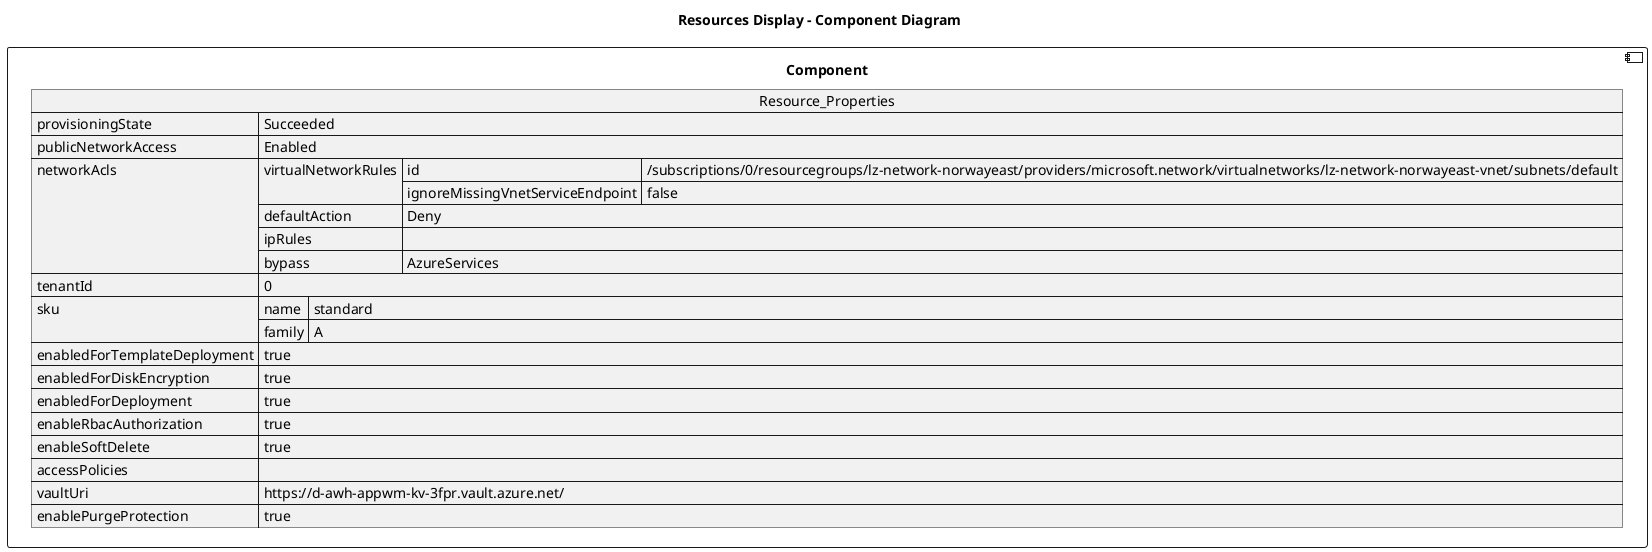 @startuml

title Resources Display - Component Diagram

component Component {

json  Resource_Properties {
  "provisioningState": "Succeeded",
  "publicNetworkAccess": "Enabled",
  "networkAcls": {
    "virtualNetworkRules": [
      {
        "id": "/subscriptions/0/resourcegroups/lz-network-norwayeast/providers/microsoft.network/virtualnetworks/lz-network-norwayeast-vnet/subnets/default",
        "ignoreMissingVnetServiceEndpoint": false
      }
    ],
    "defaultAction": "Deny",
    "ipRules": [],
    "bypass": "AzureServices"
  },
  "tenantId": "0",
  "sku": {
    "name": "standard",
    "family": "A"
  },
  "enabledForTemplateDeployment": true,
  "enabledForDiskEncryption": true,
  "enabledForDeployment": true,
  "enableRbacAuthorization": true,
  "enableSoftDelete": true,
  "accessPolicies": [],
  "vaultUri": "https://d-awh-appwm-kv-3fpr.vault.azure.net/",
  "enablePurgeProtection": true
}
}
@enduml
